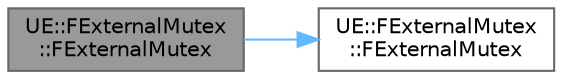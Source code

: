 digraph "UE::FExternalMutex::FExternalMutex"
{
 // INTERACTIVE_SVG=YES
 // LATEX_PDF_SIZE
  bgcolor="transparent";
  edge [fontname=Helvetica,fontsize=10,labelfontname=Helvetica,labelfontsize=10];
  node [fontname=Helvetica,fontsize=10,shape=box,height=0.2,width=0.4];
  rankdir="LR";
  Node1 [id="Node000001",label="UE::FExternalMutex\l::FExternalMutex",height=0.2,width=0.4,color="gray40", fillcolor="grey60", style="filled", fontcolor="black",tooltip=" "];
  Node1 -> Node2 [id="edge1_Node000001_Node000002",color="steelblue1",style="solid",tooltip=" "];
  Node2 [id="Node000002",label="UE::FExternalMutex\l::FExternalMutex",height=0.2,width=0.4,color="grey40", fillcolor="white", style="filled",URL="$d9/d0a/classUE_1_1FExternalMutex.html#a17c1ca3ee421e0df23190261c6d2b115",tooltip=" "];
}
